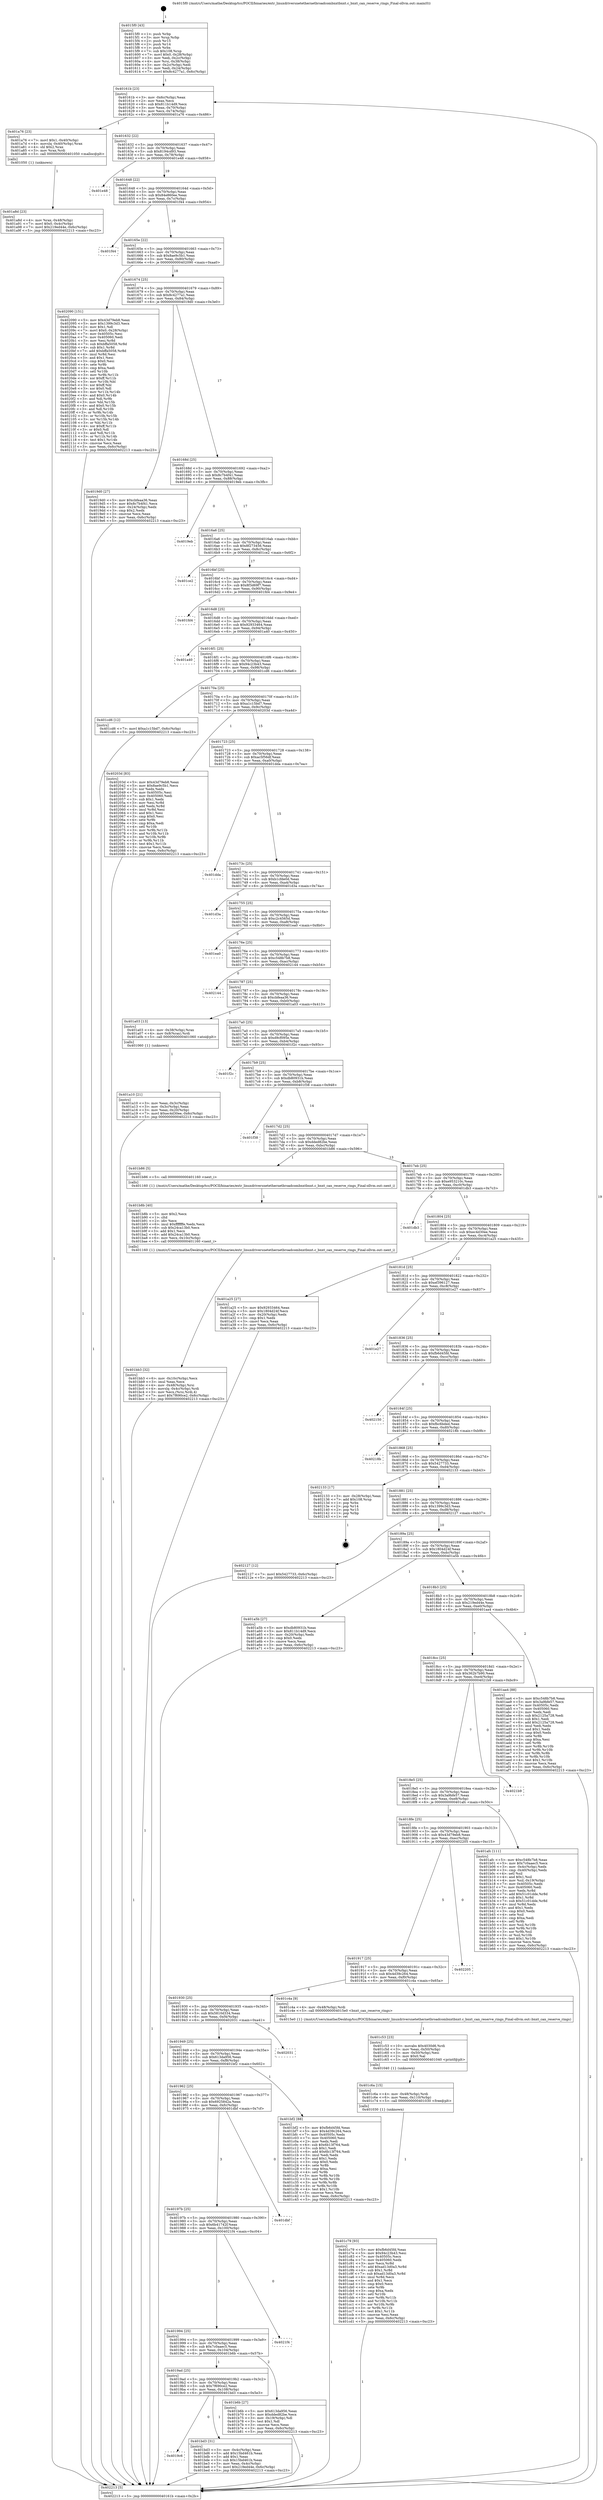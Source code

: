 digraph "0x4015f0" {
  label = "0x4015f0 (/mnt/c/Users/mathe/Desktop/tcc/POCII/binaries/extr_linuxdriversnetethernetbroadcombnxtbnxt.c_bnxt_can_reserve_rings_Final-ollvm.out::main(0))"
  labelloc = "t"
  node[shape=record]

  Entry [label="",width=0.3,height=0.3,shape=circle,fillcolor=black,style=filled]
  "0x40161b" [label="{
     0x40161b [23]\l
     | [instrs]\l
     &nbsp;&nbsp;0x40161b \<+3\>: mov -0x6c(%rbp),%eax\l
     &nbsp;&nbsp;0x40161e \<+2\>: mov %eax,%ecx\l
     &nbsp;&nbsp;0x401620 \<+6\>: sub $0x811b14d9,%ecx\l
     &nbsp;&nbsp;0x401626 \<+3\>: mov %eax,-0x70(%rbp)\l
     &nbsp;&nbsp;0x401629 \<+3\>: mov %ecx,-0x74(%rbp)\l
     &nbsp;&nbsp;0x40162c \<+6\>: je 0000000000401a76 \<main+0x486\>\l
  }"]
  "0x401a76" [label="{
     0x401a76 [23]\l
     | [instrs]\l
     &nbsp;&nbsp;0x401a76 \<+7\>: movl $0x1,-0x40(%rbp)\l
     &nbsp;&nbsp;0x401a7d \<+4\>: movslq -0x40(%rbp),%rax\l
     &nbsp;&nbsp;0x401a81 \<+4\>: shl $0x2,%rax\l
     &nbsp;&nbsp;0x401a85 \<+3\>: mov %rax,%rdi\l
     &nbsp;&nbsp;0x401a88 \<+5\>: call 0000000000401050 \<malloc@plt\>\l
     | [calls]\l
     &nbsp;&nbsp;0x401050 \{1\} (unknown)\l
  }"]
  "0x401632" [label="{
     0x401632 [22]\l
     | [instrs]\l
     &nbsp;&nbsp;0x401632 \<+5\>: jmp 0000000000401637 \<main+0x47\>\l
     &nbsp;&nbsp;0x401637 \<+3\>: mov -0x70(%rbp),%eax\l
     &nbsp;&nbsp;0x40163a \<+5\>: sub $0x8194cd93,%eax\l
     &nbsp;&nbsp;0x40163f \<+3\>: mov %eax,-0x78(%rbp)\l
     &nbsp;&nbsp;0x401642 \<+6\>: je 0000000000401e48 \<main+0x858\>\l
  }"]
  Exit [label="",width=0.3,height=0.3,shape=circle,fillcolor=black,style=filled,peripheries=2]
  "0x401e48" [label="{
     0x401e48\l
  }", style=dashed]
  "0x401648" [label="{
     0x401648 [22]\l
     | [instrs]\l
     &nbsp;&nbsp;0x401648 \<+5\>: jmp 000000000040164d \<main+0x5d\>\l
     &nbsp;&nbsp;0x40164d \<+3\>: mov -0x70(%rbp),%eax\l
     &nbsp;&nbsp;0x401650 \<+5\>: sub $0x84e860ee,%eax\l
     &nbsp;&nbsp;0x401655 \<+3\>: mov %eax,-0x7c(%rbp)\l
     &nbsp;&nbsp;0x401658 \<+6\>: je 0000000000401f44 \<main+0x954\>\l
  }"]
  "0x401c79" [label="{
     0x401c79 [93]\l
     | [instrs]\l
     &nbsp;&nbsp;0x401c79 \<+5\>: mov $0xfb6d45fd,%eax\l
     &nbsp;&nbsp;0x401c7e \<+5\>: mov $0x94c23b43,%esi\l
     &nbsp;&nbsp;0x401c83 \<+7\>: mov 0x40505c,%ecx\l
     &nbsp;&nbsp;0x401c8a \<+7\>: mov 0x405060,%edx\l
     &nbsp;&nbsp;0x401c91 \<+3\>: mov %ecx,%r8d\l
     &nbsp;&nbsp;0x401c94 \<+7\>: add $0xad13d0a3,%r8d\l
     &nbsp;&nbsp;0x401c9b \<+4\>: sub $0x1,%r8d\l
     &nbsp;&nbsp;0x401c9f \<+7\>: sub $0xad13d0a3,%r8d\l
     &nbsp;&nbsp;0x401ca6 \<+4\>: imul %r8d,%ecx\l
     &nbsp;&nbsp;0x401caa \<+3\>: and $0x1,%ecx\l
     &nbsp;&nbsp;0x401cad \<+3\>: cmp $0x0,%ecx\l
     &nbsp;&nbsp;0x401cb0 \<+4\>: sete %r9b\l
     &nbsp;&nbsp;0x401cb4 \<+3\>: cmp $0xa,%edx\l
     &nbsp;&nbsp;0x401cb7 \<+4\>: setl %r10b\l
     &nbsp;&nbsp;0x401cbb \<+3\>: mov %r9b,%r11b\l
     &nbsp;&nbsp;0x401cbe \<+3\>: and %r10b,%r11b\l
     &nbsp;&nbsp;0x401cc1 \<+3\>: xor %r10b,%r9b\l
     &nbsp;&nbsp;0x401cc4 \<+3\>: or %r9b,%r11b\l
     &nbsp;&nbsp;0x401cc7 \<+4\>: test $0x1,%r11b\l
     &nbsp;&nbsp;0x401ccb \<+3\>: cmovne %esi,%eax\l
     &nbsp;&nbsp;0x401cce \<+3\>: mov %eax,-0x6c(%rbp)\l
     &nbsp;&nbsp;0x401cd1 \<+5\>: jmp 0000000000402213 \<main+0xc23\>\l
  }"]
  "0x401f44" [label="{
     0x401f44\l
  }", style=dashed]
  "0x40165e" [label="{
     0x40165e [22]\l
     | [instrs]\l
     &nbsp;&nbsp;0x40165e \<+5\>: jmp 0000000000401663 \<main+0x73\>\l
     &nbsp;&nbsp;0x401663 \<+3\>: mov -0x70(%rbp),%eax\l
     &nbsp;&nbsp;0x401666 \<+5\>: sub $0x8ae9c5b1,%eax\l
     &nbsp;&nbsp;0x40166b \<+3\>: mov %eax,-0x80(%rbp)\l
     &nbsp;&nbsp;0x40166e \<+6\>: je 0000000000402090 \<main+0xaa0\>\l
  }"]
  "0x401c6a" [label="{
     0x401c6a [15]\l
     | [instrs]\l
     &nbsp;&nbsp;0x401c6a \<+4\>: mov -0x48(%rbp),%rdi\l
     &nbsp;&nbsp;0x401c6e \<+6\>: mov %eax,-0x110(%rbp)\l
     &nbsp;&nbsp;0x401c74 \<+5\>: call 0000000000401030 \<free@plt\>\l
     | [calls]\l
     &nbsp;&nbsp;0x401030 \{1\} (unknown)\l
  }"]
  "0x402090" [label="{
     0x402090 [151]\l
     | [instrs]\l
     &nbsp;&nbsp;0x402090 \<+5\>: mov $0x43d79eb8,%eax\l
     &nbsp;&nbsp;0x402095 \<+5\>: mov $0x1399c3d3,%ecx\l
     &nbsp;&nbsp;0x40209a \<+2\>: mov $0x1,%dl\l
     &nbsp;&nbsp;0x40209c \<+7\>: movl $0x0,-0x28(%rbp)\l
     &nbsp;&nbsp;0x4020a3 \<+7\>: mov 0x40505c,%esi\l
     &nbsp;&nbsp;0x4020aa \<+7\>: mov 0x405060,%edi\l
     &nbsp;&nbsp;0x4020b1 \<+3\>: mov %esi,%r8d\l
     &nbsp;&nbsp;0x4020b4 \<+7\>: sub $0xbffa5058,%r8d\l
     &nbsp;&nbsp;0x4020bb \<+4\>: sub $0x1,%r8d\l
     &nbsp;&nbsp;0x4020bf \<+7\>: add $0xbffa5058,%r8d\l
     &nbsp;&nbsp;0x4020c6 \<+4\>: imul %r8d,%esi\l
     &nbsp;&nbsp;0x4020ca \<+3\>: and $0x1,%esi\l
     &nbsp;&nbsp;0x4020cd \<+3\>: cmp $0x0,%esi\l
     &nbsp;&nbsp;0x4020d0 \<+4\>: sete %r9b\l
     &nbsp;&nbsp;0x4020d4 \<+3\>: cmp $0xa,%edi\l
     &nbsp;&nbsp;0x4020d7 \<+4\>: setl %r10b\l
     &nbsp;&nbsp;0x4020db \<+3\>: mov %r9b,%r11b\l
     &nbsp;&nbsp;0x4020de \<+4\>: xor $0xff,%r11b\l
     &nbsp;&nbsp;0x4020e2 \<+3\>: mov %r10b,%bl\l
     &nbsp;&nbsp;0x4020e5 \<+3\>: xor $0xff,%bl\l
     &nbsp;&nbsp;0x4020e8 \<+3\>: xor $0x0,%dl\l
     &nbsp;&nbsp;0x4020eb \<+3\>: mov %r11b,%r14b\l
     &nbsp;&nbsp;0x4020ee \<+4\>: and $0x0,%r14b\l
     &nbsp;&nbsp;0x4020f2 \<+3\>: and %dl,%r9b\l
     &nbsp;&nbsp;0x4020f5 \<+3\>: mov %bl,%r15b\l
     &nbsp;&nbsp;0x4020f8 \<+4\>: and $0x0,%r15b\l
     &nbsp;&nbsp;0x4020fc \<+3\>: and %dl,%r10b\l
     &nbsp;&nbsp;0x4020ff \<+3\>: or %r9b,%r14b\l
     &nbsp;&nbsp;0x402102 \<+3\>: or %r10b,%r15b\l
     &nbsp;&nbsp;0x402105 \<+3\>: xor %r15b,%r14b\l
     &nbsp;&nbsp;0x402108 \<+3\>: or %bl,%r11b\l
     &nbsp;&nbsp;0x40210b \<+4\>: xor $0xff,%r11b\l
     &nbsp;&nbsp;0x40210f \<+3\>: or $0x0,%dl\l
     &nbsp;&nbsp;0x402112 \<+3\>: and %dl,%r11b\l
     &nbsp;&nbsp;0x402115 \<+3\>: or %r11b,%r14b\l
     &nbsp;&nbsp;0x402118 \<+4\>: test $0x1,%r14b\l
     &nbsp;&nbsp;0x40211c \<+3\>: cmovne %ecx,%eax\l
     &nbsp;&nbsp;0x40211f \<+3\>: mov %eax,-0x6c(%rbp)\l
     &nbsp;&nbsp;0x402122 \<+5\>: jmp 0000000000402213 \<main+0xc23\>\l
  }"]
  "0x401674" [label="{
     0x401674 [25]\l
     | [instrs]\l
     &nbsp;&nbsp;0x401674 \<+5\>: jmp 0000000000401679 \<main+0x89\>\l
     &nbsp;&nbsp;0x401679 \<+3\>: mov -0x70(%rbp),%eax\l
     &nbsp;&nbsp;0x40167c \<+5\>: sub $0x8c4277a1,%eax\l
     &nbsp;&nbsp;0x401681 \<+6\>: mov %eax,-0x84(%rbp)\l
     &nbsp;&nbsp;0x401687 \<+6\>: je 00000000004019d0 \<main+0x3e0\>\l
  }"]
  "0x401c53" [label="{
     0x401c53 [23]\l
     | [instrs]\l
     &nbsp;&nbsp;0x401c53 \<+10\>: movabs $0x4030d6,%rdi\l
     &nbsp;&nbsp;0x401c5d \<+3\>: mov %eax,-0x50(%rbp)\l
     &nbsp;&nbsp;0x401c60 \<+3\>: mov -0x50(%rbp),%esi\l
     &nbsp;&nbsp;0x401c63 \<+2\>: mov $0x0,%al\l
     &nbsp;&nbsp;0x401c65 \<+5\>: call 0000000000401040 \<printf@plt\>\l
     | [calls]\l
     &nbsp;&nbsp;0x401040 \{1\} (unknown)\l
  }"]
  "0x4019d0" [label="{
     0x4019d0 [27]\l
     | [instrs]\l
     &nbsp;&nbsp;0x4019d0 \<+5\>: mov $0xcbfeaa36,%eax\l
     &nbsp;&nbsp;0x4019d5 \<+5\>: mov $0x8c7b4f41,%ecx\l
     &nbsp;&nbsp;0x4019da \<+3\>: mov -0x24(%rbp),%edx\l
     &nbsp;&nbsp;0x4019dd \<+3\>: cmp $0x2,%edx\l
     &nbsp;&nbsp;0x4019e0 \<+3\>: cmovne %ecx,%eax\l
     &nbsp;&nbsp;0x4019e3 \<+3\>: mov %eax,-0x6c(%rbp)\l
     &nbsp;&nbsp;0x4019e6 \<+5\>: jmp 0000000000402213 \<main+0xc23\>\l
  }"]
  "0x40168d" [label="{
     0x40168d [25]\l
     | [instrs]\l
     &nbsp;&nbsp;0x40168d \<+5\>: jmp 0000000000401692 \<main+0xa2\>\l
     &nbsp;&nbsp;0x401692 \<+3\>: mov -0x70(%rbp),%eax\l
     &nbsp;&nbsp;0x401695 \<+5\>: sub $0x8c7b4f41,%eax\l
     &nbsp;&nbsp;0x40169a \<+6\>: mov %eax,-0x88(%rbp)\l
     &nbsp;&nbsp;0x4016a0 \<+6\>: je 00000000004019eb \<main+0x3fb\>\l
  }"]
  "0x402213" [label="{
     0x402213 [5]\l
     | [instrs]\l
     &nbsp;&nbsp;0x402213 \<+5\>: jmp 000000000040161b \<main+0x2b\>\l
  }"]
  "0x4015f0" [label="{
     0x4015f0 [43]\l
     | [instrs]\l
     &nbsp;&nbsp;0x4015f0 \<+1\>: push %rbp\l
     &nbsp;&nbsp;0x4015f1 \<+3\>: mov %rsp,%rbp\l
     &nbsp;&nbsp;0x4015f4 \<+2\>: push %r15\l
     &nbsp;&nbsp;0x4015f6 \<+2\>: push %r14\l
     &nbsp;&nbsp;0x4015f8 \<+1\>: push %rbx\l
     &nbsp;&nbsp;0x4015f9 \<+7\>: sub $0x108,%rsp\l
     &nbsp;&nbsp;0x401600 \<+7\>: movl $0x0,-0x28(%rbp)\l
     &nbsp;&nbsp;0x401607 \<+3\>: mov %edi,-0x2c(%rbp)\l
     &nbsp;&nbsp;0x40160a \<+4\>: mov %rsi,-0x38(%rbp)\l
     &nbsp;&nbsp;0x40160e \<+3\>: mov -0x2c(%rbp),%edi\l
     &nbsp;&nbsp;0x401611 \<+3\>: mov %edi,-0x24(%rbp)\l
     &nbsp;&nbsp;0x401614 \<+7\>: movl $0x8c4277a1,-0x6c(%rbp)\l
  }"]
  "0x4019c6" [label="{
     0x4019c6\l
  }", style=dashed]
  "0x4019eb" [label="{
     0x4019eb\l
  }", style=dashed]
  "0x4016a6" [label="{
     0x4016a6 [25]\l
     | [instrs]\l
     &nbsp;&nbsp;0x4016a6 \<+5\>: jmp 00000000004016ab \<main+0xbb\>\l
     &nbsp;&nbsp;0x4016ab \<+3\>: mov -0x70(%rbp),%eax\l
     &nbsp;&nbsp;0x4016ae \<+5\>: sub $0x8f273456,%eax\l
     &nbsp;&nbsp;0x4016b3 \<+6\>: mov %eax,-0x8c(%rbp)\l
     &nbsp;&nbsp;0x4016b9 \<+6\>: je 0000000000401ce2 \<main+0x6f2\>\l
  }"]
  "0x401bd3" [label="{
     0x401bd3 [31]\l
     | [instrs]\l
     &nbsp;&nbsp;0x401bd3 \<+3\>: mov -0x4c(%rbp),%eax\l
     &nbsp;&nbsp;0x401bd6 \<+5\>: add $0x15bd461b,%eax\l
     &nbsp;&nbsp;0x401bdb \<+3\>: add $0x1,%eax\l
     &nbsp;&nbsp;0x401bde \<+5\>: sub $0x15bd461b,%eax\l
     &nbsp;&nbsp;0x401be3 \<+3\>: mov %eax,-0x4c(%rbp)\l
     &nbsp;&nbsp;0x401be6 \<+7\>: movl $0x219ed44e,-0x6c(%rbp)\l
     &nbsp;&nbsp;0x401bed \<+5\>: jmp 0000000000402213 \<main+0xc23\>\l
  }"]
  "0x401ce2" [label="{
     0x401ce2\l
  }", style=dashed]
  "0x4016bf" [label="{
     0x4016bf [25]\l
     | [instrs]\l
     &nbsp;&nbsp;0x4016bf \<+5\>: jmp 00000000004016c4 \<main+0xd4\>\l
     &nbsp;&nbsp;0x4016c4 \<+3\>: mov -0x70(%rbp),%eax\l
     &nbsp;&nbsp;0x4016c7 \<+5\>: sub $0x8f3d69f7,%eax\l
     &nbsp;&nbsp;0x4016cc \<+6\>: mov %eax,-0x90(%rbp)\l
     &nbsp;&nbsp;0x4016d2 \<+6\>: je 0000000000401fd4 \<main+0x9e4\>\l
  }"]
  "0x401bb3" [label="{
     0x401bb3 [32]\l
     | [instrs]\l
     &nbsp;&nbsp;0x401bb3 \<+6\>: mov -0x10c(%rbp),%ecx\l
     &nbsp;&nbsp;0x401bb9 \<+3\>: imul %eax,%ecx\l
     &nbsp;&nbsp;0x401bbc \<+4\>: mov -0x48(%rbp),%rsi\l
     &nbsp;&nbsp;0x401bc0 \<+4\>: movslq -0x4c(%rbp),%rdi\l
     &nbsp;&nbsp;0x401bc4 \<+3\>: mov %ecx,(%rsi,%rdi,4)\l
     &nbsp;&nbsp;0x401bc7 \<+7\>: movl $0x7f690ce2,-0x6c(%rbp)\l
     &nbsp;&nbsp;0x401bce \<+5\>: jmp 0000000000402213 \<main+0xc23\>\l
  }"]
  "0x401fd4" [label="{
     0x401fd4\l
  }", style=dashed]
  "0x4016d8" [label="{
     0x4016d8 [25]\l
     | [instrs]\l
     &nbsp;&nbsp;0x4016d8 \<+5\>: jmp 00000000004016dd \<main+0xed\>\l
     &nbsp;&nbsp;0x4016dd \<+3\>: mov -0x70(%rbp),%eax\l
     &nbsp;&nbsp;0x4016e0 \<+5\>: sub $0x92933464,%eax\l
     &nbsp;&nbsp;0x4016e5 \<+6\>: mov %eax,-0x94(%rbp)\l
     &nbsp;&nbsp;0x4016eb \<+6\>: je 0000000000401a40 \<main+0x450\>\l
  }"]
  "0x401b8b" [label="{
     0x401b8b [40]\l
     | [instrs]\l
     &nbsp;&nbsp;0x401b8b \<+5\>: mov $0x2,%ecx\l
     &nbsp;&nbsp;0x401b90 \<+1\>: cltd\l
     &nbsp;&nbsp;0x401b91 \<+2\>: idiv %ecx\l
     &nbsp;&nbsp;0x401b93 \<+6\>: imul $0xfffffffe,%edx,%ecx\l
     &nbsp;&nbsp;0x401b99 \<+6\>: sub $0x24ca13b0,%ecx\l
     &nbsp;&nbsp;0x401b9f \<+3\>: add $0x1,%ecx\l
     &nbsp;&nbsp;0x401ba2 \<+6\>: add $0x24ca13b0,%ecx\l
     &nbsp;&nbsp;0x401ba8 \<+6\>: mov %ecx,-0x10c(%rbp)\l
     &nbsp;&nbsp;0x401bae \<+5\>: call 0000000000401160 \<next_i\>\l
     | [calls]\l
     &nbsp;&nbsp;0x401160 \{1\} (/mnt/c/Users/mathe/Desktop/tcc/POCII/binaries/extr_linuxdriversnetethernetbroadcombnxtbnxt.c_bnxt_can_reserve_rings_Final-ollvm.out::next_i)\l
  }"]
  "0x401a40" [label="{
     0x401a40\l
  }", style=dashed]
  "0x4016f1" [label="{
     0x4016f1 [25]\l
     | [instrs]\l
     &nbsp;&nbsp;0x4016f1 \<+5\>: jmp 00000000004016f6 \<main+0x106\>\l
     &nbsp;&nbsp;0x4016f6 \<+3\>: mov -0x70(%rbp),%eax\l
     &nbsp;&nbsp;0x4016f9 \<+5\>: sub $0x94c23b43,%eax\l
     &nbsp;&nbsp;0x4016fe \<+6\>: mov %eax,-0x98(%rbp)\l
     &nbsp;&nbsp;0x401704 \<+6\>: je 0000000000401cd6 \<main+0x6e6\>\l
  }"]
  "0x4019ad" [label="{
     0x4019ad [25]\l
     | [instrs]\l
     &nbsp;&nbsp;0x4019ad \<+5\>: jmp 00000000004019b2 \<main+0x3c2\>\l
     &nbsp;&nbsp;0x4019b2 \<+3\>: mov -0x70(%rbp),%eax\l
     &nbsp;&nbsp;0x4019b5 \<+5\>: sub $0x7f690ce2,%eax\l
     &nbsp;&nbsp;0x4019ba \<+6\>: mov %eax,-0x108(%rbp)\l
     &nbsp;&nbsp;0x4019c0 \<+6\>: je 0000000000401bd3 \<main+0x5e3\>\l
  }"]
  "0x401cd6" [label="{
     0x401cd6 [12]\l
     | [instrs]\l
     &nbsp;&nbsp;0x401cd6 \<+7\>: movl $0xa1c15bd7,-0x6c(%rbp)\l
     &nbsp;&nbsp;0x401cdd \<+5\>: jmp 0000000000402213 \<main+0xc23\>\l
  }"]
  "0x40170a" [label="{
     0x40170a [25]\l
     | [instrs]\l
     &nbsp;&nbsp;0x40170a \<+5\>: jmp 000000000040170f \<main+0x11f\>\l
     &nbsp;&nbsp;0x40170f \<+3\>: mov -0x70(%rbp),%eax\l
     &nbsp;&nbsp;0x401712 \<+5\>: sub $0xa1c15bd7,%eax\l
     &nbsp;&nbsp;0x401717 \<+6\>: mov %eax,-0x9c(%rbp)\l
     &nbsp;&nbsp;0x40171d \<+6\>: je 000000000040203d \<main+0xa4d\>\l
  }"]
  "0x401b6b" [label="{
     0x401b6b [27]\l
     | [instrs]\l
     &nbsp;&nbsp;0x401b6b \<+5\>: mov $0x613da956,%eax\l
     &nbsp;&nbsp;0x401b70 \<+5\>: mov $0xdded82be,%ecx\l
     &nbsp;&nbsp;0x401b75 \<+3\>: mov -0x19(%rbp),%dl\l
     &nbsp;&nbsp;0x401b78 \<+3\>: test $0x1,%dl\l
     &nbsp;&nbsp;0x401b7b \<+3\>: cmovne %ecx,%eax\l
     &nbsp;&nbsp;0x401b7e \<+3\>: mov %eax,-0x6c(%rbp)\l
     &nbsp;&nbsp;0x401b81 \<+5\>: jmp 0000000000402213 \<main+0xc23\>\l
  }"]
  "0x40203d" [label="{
     0x40203d [83]\l
     | [instrs]\l
     &nbsp;&nbsp;0x40203d \<+5\>: mov $0x43d79eb8,%eax\l
     &nbsp;&nbsp;0x402042 \<+5\>: mov $0x8ae9c5b1,%ecx\l
     &nbsp;&nbsp;0x402047 \<+2\>: xor %edx,%edx\l
     &nbsp;&nbsp;0x402049 \<+7\>: mov 0x40505c,%esi\l
     &nbsp;&nbsp;0x402050 \<+7\>: mov 0x405060,%edi\l
     &nbsp;&nbsp;0x402057 \<+3\>: sub $0x1,%edx\l
     &nbsp;&nbsp;0x40205a \<+3\>: mov %esi,%r8d\l
     &nbsp;&nbsp;0x40205d \<+3\>: add %edx,%r8d\l
     &nbsp;&nbsp;0x402060 \<+4\>: imul %r8d,%esi\l
     &nbsp;&nbsp;0x402064 \<+3\>: and $0x1,%esi\l
     &nbsp;&nbsp;0x402067 \<+3\>: cmp $0x0,%esi\l
     &nbsp;&nbsp;0x40206a \<+4\>: sete %r9b\l
     &nbsp;&nbsp;0x40206e \<+3\>: cmp $0xa,%edi\l
     &nbsp;&nbsp;0x402071 \<+4\>: setl %r10b\l
     &nbsp;&nbsp;0x402075 \<+3\>: mov %r9b,%r11b\l
     &nbsp;&nbsp;0x402078 \<+3\>: and %r10b,%r11b\l
     &nbsp;&nbsp;0x40207b \<+3\>: xor %r10b,%r9b\l
     &nbsp;&nbsp;0x40207e \<+3\>: or %r9b,%r11b\l
     &nbsp;&nbsp;0x402081 \<+4\>: test $0x1,%r11b\l
     &nbsp;&nbsp;0x402085 \<+3\>: cmovne %ecx,%eax\l
     &nbsp;&nbsp;0x402088 \<+3\>: mov %eax,-0x6c(%rbp)\l
     &nbsp;&nbsp;0x40208b \<+5\>: jmp 0000000000402213 \<main+0xc23\>\l
  }"]
  "0x401723" [label="{
     0x401723 [25]\l
     | [instrs]\l
     &nbsp;&nbsp;0x401723 \<+5\>: jmp 0000000000401728 \<main+0x138\>\l
     &nbsp;&nbsp;0x401728 \<+3\>: mov -0x70(%rbp),%eax\l
     &nbsp;&nbsp;0x40172b \<+5\>: sub $0xac5f56df,%eax\l
     &nbsp;&nbsp;0x401730 \<+6\>: mov %eax,-0xa0(%rbp)\l
     &nbsp;&nbsp;0x401736 \<+6\>: je 0000000000401dda \<main+0x7ea\>\l
  }"]
  "0x401994" [label="{
     0x401994 [25]\l
     | [instrs]\l
     &nbsp;&nbsp;0x401994 \<+5\>: jmp 0000000000401999 \<main+0x3a9\>\l
     &nbsp;&nbsp;0x401999 \<+3\>: mov -0x70(%rbp),%eax\l
     &nbsp;&nbsp;0x40199c \<+5\>: sub $0x7c0aaec5,%eax\l
     &nbsp;&nbsp;0x4019a1 \<+6\>: mov %eax,-0x104(%rbp)\l
     &nbsp;&nbsp;0x4019a7 \<+6\>: je 0000000000401b6b \<main+0x57b\>\l
  }"]
  "0x401dda" [label="{
     0x401dda\l
  }", style=dashed]
  "0x40173c" [label="{
     0x40173c [25]\l
     | [instrs]\l
     &nbsp;&nbsp;0x40173c \<+5\>: jmp 0000000000401741 \<main+0x151\>\l
     &nbsp;&nbsp;0x401741 \<+3\>: mov -0x70(%rbp),%eax\l
     &nbsp;&nbsp;0x401744 \<+5\>: sub $0xb1cfde0d,%eax\l
     &nbsp;&nbsp;0x401749 \<+6\>: mov %eax,-0xa4(%rbp)\l
     &nbsp;&nbsp;0x40174f \<+6\>: je 0000000000401d3a \<main+0x74a\>\l
  }"]
  "0x4021f4" [label="{
     0x4021f4\l
  }", style=dashed]
  "0x401d3a" [label="{
     0x401d3a\l
  }", style=dashed]
  "0x401755" [label="{
     0x401755 [25]\l
     | [instrs]\l
     &nbsp;&nbsp;0x401755 \<+5\>: jmp 000000000040175a \<main+0x16a\>\l
     &nbsp;&nbsp;0x40175a \<+3\>: mov -0x70(%rbp),%eax\l
     &nbsp;&nbsp;0x40175d \<+5\>: sub $0xc2c4565d,%eax\l
     &nbsp;&nbsp;0x401762 \<+6\>: mov %eax,-0xa8(%rbp)\l
     &nbsp;&nbsp;0x401768 \<+6\>: je 0000000000401ea0 \<main+0x8b0\>\l
  }"]
  "0x40197b" [label="{
     0x40197b [25]\l
     | [instrs]\l
     &nbsp;&nbsp;0x40197b \<+5\>: jmp 0000000000401980 \<main+0x390\>\l
     &nbsp;&nbsp;0x401980 \<+3\>: mov -0x70(%rbp),%eax\l
     &nbsp;&nbsp;0x401983 \<+5\>: sub $0x6b41742f,%eax\l
     &nbsp;&nbsp;0x401988 \<+6\>: mov %eax,-0x100(%rbp)\l
     &nbsp;&nbsp;0x40198e \<+6\>: je 00000000004021f4 \<main+0xc04\>\l
  }"]
  "0x401ea0" [label="{
     0x401ea0\l
  }", style=dashed]
  "0x40176e" [label="{
     0x40176e [25]\l
     | [instrs]\l
     &nbsp;&nbsp;0x40176e \<+5\>: jmp 0000000000401773 \<main+0x183\>\l
     &nbsp;&nbsp;0x401773 \<+3\>: mov -0x70(%rbp),%eax\l
     &nbsp;&nbsp;0x401776 \<+5\>: sub $0xc548b7b8,%eax\l
     &nbsp;&nbsp;0x40177b \<+6\>: mov %eax,-0xac(%rbp)\l
     &nbsp;&nbsp;0x401781 \<+6\>: je 0000000000402144 \<main+0xb54\>\l
  }"]
  "0x401dbf" [label="{
     0x401dbf\l
  }", style=dashed]
  "0x402144" [label="{
     0x402144\l
  }", style=dashed]
  "0x401787" [label="{
     0x401787 [25]\l
     | [instrs]\l
     &nbsp;&nbsp;0x401787 \<+5\>: jmp 000000000040178c \<main+0x19c\>\l
     &nbsp;&nbsp;0x40178c \<+3\>: mov -0x70(%rbp),%eax\l
     &nbsp;&nbsp;0x40178f \<+5\>: sub $0xcbfeaa36,%eax\l
     &nbsp;&nbsp;0x401794 \<+6\>: mov %eax,-0xb0(%rbp)\l
     &nbsp;&nbsp;0x40179a \<+6\>: je 0000000000401a03 \<main+0x413\>\l
  }"]
  "0x401962" [label="{
     0x401962 [25]\l
     | [instrs]\l
     &nbsp;&nbsp;0x401962 \<+5\>: jmp 0000000000401967 \<main+0x377\>\l
     &nbsp;&nbsp;0x401967 \<+3\>: mov -0x70(%rbp),%eax\l
     &nbsp;&nbsp;0x40196a \<+5\>: sub $0x6925842a,%eax\l
     &nbsp;&nbsp;0x40196f \<+6\>: mov %eax,-0xfc(%rbp)\l
     &nbsp;&nbsp;0x401975 \<+6\>: je 0000000000401dbf \<main+0x7cf\>\l
  }"]
  "0x401a03" [label="{
     0x401a03 [13]\l
     | [instrs]\l
     &nbsp;&nbsp;0x401a03 \<+4\>: mov -0x38(%rbp),%rax\l
     &nbsp;&nbsp;0x401a07 \<+4\>: mov 0x8(%rax),%rdi\l
     &nbsp;&nbsp;0x401a0b \<+5\>: call 0000000000401060 \<atoi@plt\>\l
     | [calls]\l
     &nbsp;&nbsp;0x401060 \{1\} (unknown)\l
  }"]
  "0x4017a0" [label="{
     0x4017a0 [25]\l
     | [instrs]\l
     &nbsp;&nbsp;0x4017a0 \<+5\>: jmp 00000000004017a5 \<main+0x1b5\>\l
     &nbsp;&nbsp;0x4017a5 \<+3\>: mov -0x70(%rbp),%eax\l
     &nbsp;&nbsp;0x4017a8 \<+5\>: sub $0xd9cf095e,%eax\l
     &nbsp;&nbsp;0x4017ad \<+6\>: mov %eax,-0xb4(%rbp)\l
     &nbsp;&nbsp;0x4017b3 \<+6\>: je 0000000000401f2c \<main+0x93c\>\l
  }"]
  "0x401a10" [label="{
     0x401a10 [21]\l
     | [instrs]\l
     &nbsp;&nbsp;0x401a10 \<+3\>: mov %eax,-0x3c(%rbp)\l
     &nbsp;&nbsp;0x401a13 \<+3\>: mov -0x3c(%rbp),%eax\l
     &nbsp;&nbsp;0x401a16 \<+3\>: mov %eax,-0x20(%rbp)\l
     &nbsp;&nbsp;0x401a19 \<+7\>: movl $0xec4d30ee,-0x6c(%rbp)\l
     &nbsp;&nbsp;0x401a20 \<+5\>: jmp 0000000000402213 \<main+0xc23\>\l
  }"]
  "0x401bf2" [label="{
     0x401bf2 [88]\l
     | [instrs]\l
     &nbsp;&nbsp;0x401bf2 \<+5\>: mov $0xfb6d45fd,%eax\l
     &nbsp;&nbsp;0x401bf7 \<+5\>: mov $0x4d39c264,%ecx\l
     &nbsp;&nbsp;0x401bfc \<+7\>: mov 0x40505c,%edx\l
     &nbsp;&nbsp;0x401c03 \<+7\>: mov 0x405060,%esi\l
     &nbsp;&nbsp;0x401c0a \<+2\>: mov %edx,%edi\l
     &nbsp;&nbsp;0x401c0c \<+6\>: sub $0x6b13f764,%edi\l
     &nbsp;&nbsp;0x401c12 \<+3\>: sub $0x1,%edi\l
     &nbsp;&nbsp;0x401c15 \<+6\>: add $0x6b13f764,%edi\l
     &nbsp;&nbsp;0x401c1b \<+3\>: imul %edi,%edx\l
     &nbsp;&nbsp;0x401c1e \<+3\>: and $0x1,%edx\l
     &nbsp;&nbsp;0x401c21 \<+3\>: cmp $0x0,%edx\l
     &nbsp;&nbsp;0x401c24 \<+4\>: sete %r8b\l
     &nbsp;&nbsp;0x401c28 \<+3\>: cmp $0xa,%esi\l
     &nbsp;&nbsp;0x401c2b \<+4\>: setl %r9b\l
     &nbsp;&nbsp;0x401c2f \<+3\>: mov %r8b,%r10b\l
     &nbsp;&nbsp;0x401c32 \<+3\>: and %r9b,%r10b\l
     &nbsp;&nbsp;0x401c35 \<+3\>: xor %r9b,%r8b\l
     &nbsp;&nbsp;0x401c38 \<+3\>: or %r8b,%r10b\l
     &nbsp;&nbsp;0x401c3b \<+4\>: test $0x1,%r10b\l
     &nbsp;&nbsp;0x401c3f \<+3\>: cmovne %ecx,%eax\l
     &nbsp;&nbsp;0x401c42 \<+3\>: mov %eax,-0x6c(%rbp)\l
     &nbsp;&nbsp;0x401c45 \<+5\>: jmp 0000000000402213 \<main+0xc23\>\l
  }"]
  "0x401f2c" [label="{
     0x401f2c\l
  }", style=dashed]
  "0x4017b9" [label="{
     0x4017b9 [25]\l
     | [instrs]\l
     &nbsp;&nbsp;0x4017b9 \<+5\>: jmp 00000000004017be \<main+0x1ce\>\l
     &nbsp;&nbsp;0x4017be \<+3\>: mov -0x70(%rbp),%eax\l
     &nbsp;&nbsp;0x4017c1 \<+5\>: sub $0xdb80931b,%eax\l
     &nbsp;&nbsp;0x4017c6 \<+6\>: mov %eax,-0xb8(%rbp)\l
     &nbsp;&nbsp;0x4017cc \<+6\>: je 0000000000401f38 \<main+0x948\>\l
  }"]
  "0x401949" [label="{
     0x401949 [25]\l
     | [instrs]\l
     &nbsp;&nbsp;0x401949 \<+5\>: jmp 000000000040194e \<main+0x35e\>\l
     &nbsp;&nbsp;0x40194e \<+3\>: mov -0x70(%rbp),%eax\l
     &nbsp;&nbsp;0x401951 \<+5\>: sub $0x613da956,%eax\l
     &nbsp;&nbsp;0x401956 \<+6\>: mov %eax,-0xf8(%rbp)\l
     &nbsp;&nbsp;0x40195c \<+6\>: je 0000000000401bf2 \<main+0x602\>\l
  }"]
  "0x401f38" [label="{
     0x401f38\l
  }", style=dashed]
  "0x4017d2" [label="{
     0x4017d2 [25]\l
     | [instrs]\l
     &nbsp;&nbsp;0x4017d2 \<+5\>: jmp 00000000004017d7 \<main+0x1e7\>\l
     &nbsp;&nbsp;0x4017d7 \<+3\>: mov -0x70(%rbp),%eax\l
     &nbsp;&nbsp;0x4017da \<+5\>: sub $0xdded82be,%eax\l
     &nbsp;&nbsp;0x4017df \<+6\>: mov %eax,-0xbc(%rbp)\l
     &nbsp;&nbsp;0x4017e5 \<+6\>: je 0000000000401b86 \<main+0x596\>\l
  }"]
  "0x402031" [label="{
     0x402031\l
  }", style=dashed]
  "0x401b86" [label="{
     0x401b86 [5]\l
     | [instrs]\l
     &nbsp;&nbsp;0x401b86 \<+5\>: call 0000000000401160 \<next_i\>\l
     | [calls]\l
     &nbsp;&nbsp;0x401160 \{1\} (/mnt/c/Users/mathe/Desktop/tcc/POCII/binaries/extr_linuxdriversnetethernetbroadcombnxtbnxt.c_bnxt_can_reserve_rings_Final-ollvm.out::next_i)\l
  }"]
  "0x4017eb" [label="{
     0x4017eb [25]\l
     | [instrs]\l
     &nbsp;&nbsp;0x4017eb \<+5\>: jmp 00000000004017f0 \<main+0x200\>\l
     &nbsp;&nbsp;0x4017f0 \<+3\>: mov -0x70(%rbp),%eax\l
     &nbsp;&nbsp;0x4017f3 \<+5\>: sub $0xe953210c,%eax\l
     &nbsp;&nbsp;0x4017f8 \<+6\>: mov %eax,-0xc0(%rbp)\l
     &nbsp;&nbsp;0x4017fe \<+6\>: je 0000000000401db3 \<main+0x7c3\>\l
  }"]
  "0x401930" [label="{
     0x401930 [25]\l
     | [instrs]\l
     &nbsp;&nbsp;0x401930 \<+5\>: jmp 0000000000401935 \<main+0x345\>\l
     &nbsp;&nbsp;0x401935 \<+3\>: mov -0x70(%rbp),%eax\l
     &nbsp;&nbsp;0x401938 \<+5\>: sub $0x5810d334,%eax\l
     &nbsp;&nbsp;0x40193d \<+6\>: mov %eax,-0xf4(%rbp)\l
     &nbsp;&nbsp;0x401943 \<+6\>: je 0000000000402031 \<main+0xa41\>\l
  }"]
  "0x401db3" [label="{
     0x401db3\l
  }", style=dashed]
  "0x401804" [label="{
     0x401804 [25]\l
     | [instrs]\l
     &nbsp;&nbsp;0x401804 \<+5\>: jmp 0000000000401809 \<main+0x219\>\l
     &nbsp;&nbsp;0x401809 \<+3\>: mov -0x70(%rbp),%eax\l
     &nbsp;&nbsp;0x40180c \<+5\>: sub $0xec4d30ee,%eax\l
     &nbsp;&nbsp;0x401811 \<+6\>: mov %eax,-0xc4(%rbp)\l
     &nbsp;&nbsp;0x401817 \<+6\>: je 0000000000401a25 \<main+0x435\>\l
  }"]
  "0x401c4a" [label="{
     0x401c4a [9]\l
     | [instrs]\l
     &nbsp;&nbsp;0x401c4a \<+4\>: mov -0x48(%rbp),%rdi\l
     &nbsp;&nbsp;0x401c4e \<+5\>: call 00000000004015e0 \<bnxt_can_reserve_rings\>\l
     | [calls]\l
     &nbsp;&nbsp;0x4015e0 \{1\} (/mnt/c/Users/mathe/Desktop/tcc/POCII/binaries/extr_linuxdriversnetethernetbroadcombnxtbnxt.c_bnxt_can_reserve_rings_Final-ollvm.out::bnxt_can_reserve_rings)\l
  }"]
  "0x401a25" [label="{
     0x401a25 [27]\l
     | [instrs]\l
     &nbsp;&nbsp;0x401a25 \<+5\>: mov $0x92933464,%eax\l
     &nbsp;&nbsp;0x401a2a \<+5\>: mov $0x1804d24f,%ecx\l
     &nbsp;&nbsp;0x401a2f \<+3\>: mov -0x20(%rbp),%edx\l
     &nbsp;&nbsp;0x401a32 \<+3\>: cmp $0x1,%edx\l
     &nbsp;&nbsp;0x401a35 \<+3\>: cmovl %ecx,%eax\l
     &nbsp;&nbsp;0x401a38 \<+3\>: mov %eax,-0x6c(%rbp)\l
     &nbsp;&nbsp;0x401a3b \<+5\>: jmp 0000000000402213 \<main+0xc23\>\l
  }"]
  "0x40181d" [label="{
     0x40181d [25]\l
     | [instrs]\l
     &nbsp;&nbsp;0x40181d \<+5\>: jmp 0000000000401822 \<main+0x232\>\l
     &nbsp;&nbsp;0x401822 \<+3\>: mov -0x70(%rbp),%eax\l
     &nbsp;&nbsp;0x401825 \<+5\>: sub $0xef396127,%eax\l
     &nbsp;&nbsp;0x40182a \<+6\>: mov %eax,-0xc8(%rbp)\l
     &nbsp;&nbsp;0x401830 \<+6\>: je 0000000000401e27 \<main+0x837\>\l
  }"]
  "0x401917" [label="{
     0x401917 [25]\l
     | [instrs]\l
     &nbsp;&nbsp;0x401917 \<+5\>: jmp 000000000040191c \<main+0x32c\>\l
     &nbsp;&nbsp;0x40191c \<+3\>: mov -0x70(%rbp),%eax\l
     &nbsp;&nbsp;0x40191f \<+5\>: sub $0x4d39c264,%eax\l
     &nbsp;&nbsp;0x401924 \<+6\>: mov %eax,-0xf0(%rbp)\l
     &nbsp;&nbsp;0x40192a \<+6\>: je 0000000000401c4a \<main+0x65a\>\l
  }"]
  "0x401e27" [label="{
     0x401e27\l
  }", style=dashed]
  "0x401836" [label="{
     0x401836 [25]\l
     | [instrs]\l
     &nbsp;&nbsp;0x401836 \<+5\>: jmp 000000000040183b \<main+0x24b\>\l
     &nbsp;&nbsp;0x40183b \<+3\>: mov -0x70(%rbp),%eax\l
     &nbsp;&nbsp;0x40183e \<+5\>: sub $0xfb6d45fd,%eax\l
     &nbsp;&nbsp;0x401843 \<+6\>: mov %eax,-0xcc(%rbp)\l
     &nbsp;&nbsp;0x401849 \<+6\>: je 0000000000402150 \<main+0xb60\>\l
  }"]
  "0x402205" [label="{
     0x402205\l
  }", style=dashed]
  "0x402150" [label="{
     0x402150\l
  }", style=dashed]
  "0x40184f" [label="{
     0x40184f [25]\l
     | [instrs]\l
     &nbsp;&nbsp;0x40184f \<+5\>: jmp 0000000000401854 \<main+0x264\>\l
     &nbsp;&nbsp;0x401854 \<+3\>: mov -0x70(%rbp),%eax\l
     &nbsp;&nbsp;0x401857 \<+5\>: sub $0xfbc6bded,%eax\l
     &nbsp;&nbsp;0x40185c \<+6\>: mov %eax,-0xd0(%rbp)\l
     &nbsp;&nbsp;0x401862 \<+6\>: je 000000000040218b \<main+0xb9b\>\l
  }"]
  "0x4018fe" [label="{
     0x4018fe [25]\l
     | [instrs]\l
     &nbsp;&nbsp;0x4018fe \<+5\>: jmp 0000000000401903 \<main+0x313\>\l
     &nbsp;&nbsp;0x401903 \<+3\>: mov -0x70(%rbp),%eax\l
     &nbsp;&nbsp;0x401906 \<+5\>: sub $0x43d79eb8,%eax\l
     &nbsp;&nbsp;0x40190b \<+6\>: mov %eax,-0xec(%rbp)\l
     &nbsp;&nbsp;0x401911 \<+6\>: je 0000000000402205 \<main+0xc15\>\l
  }"]
  "0x40218b" [label="{
     0x40218b\l
  }", style=dashed]
  "0x401868" [label="{
     0x401868 [25]\l
     | [instrs]\l
     &nbsp;&nbsp;0x401868 \<+5\>: jmp 000000000040186d \<main+0x27d\>\l
     &nbsp;&nbsp;0x40186d \<+3\>: mov -0x70(%rbp),%eax\l
     &nbsp;&nbsp;0x401870 \<+5\>: sub $0x5427733,%eax\l
     &nbsp;&nbsp;0x401875 \<+6\>: mov %eax,-0xd4(%rbp)\l
     &nbsp;&nbsp;0x40187b \<+6\>: je 0000000000402133 \<main+0xb43\>\l
  }"]
  "0x401afc" [label="{
     0x401afc [111]\l
     | [instrs]\l
     &nbsp;&nbsp;0x401afc \<+5\>: mov $0xc548b7b8,%eax\l
     &nbsp;&nbsp;0x401b01 \<+5\>: mov $0x7c0aaec5,%ecx\l
     &nbsp;&nbsp;0x401b06 \<+3\>: mov -0x4c(%rbp),%edx\l
     &nbsp;&nbsp;0x401b09 \<+3\>: cmp -0x40(%rbp),%edx\l
     &nbsp;&nbsp;0x401b0c \<+4\>: setl %sil\l
     &nbsp;&nbsp;0x401b10 \<+4\>: and $0x1,%sil\l
     &nbsp;&nbsp;0x401b14 \<+4\>: mov %sil,-0x19(%rbp)\l
     &nbsp;&nbsp;0x401b18 \<+7\>: mov 0x40505c,%edx\l
     &nbsp;&nbsp;0x401b1f \<+7\>: mov 0x405060,%edi\l
     &nbsp;&nbsp;0x401b26 \<+3\>: mov %edx,%r8d\l
     &nbsp;&nbsp;0x401b29 \<+7\>: add $0x51c01dde,%r8d\l
     &nbsp;&nbsp;0x401b30 \<+4\>: sub $0x1,%r8d\l
     &nbsp;&nbsp;0x401b34 \<+7\>: sub $0x51c01dde,%r8d\l
     &nbsp;&nbsp;0x401b3b \<+4\>: imul %r8d,%edx\l
     &nbsp;&nbsp;0x401b3f \<+3\>: and $0x1,%edx\l
     &nbsp;&nbsp;0x401b42 \<+3\>: cmp $0x0,%edx\l
     &nbsp;&nbsp;0x401b45 \<+4\>: sete %sil\l
     &nbsp;&nbsp;0x401b49 \<+3\>: cmp $0xa,%edi\l
     &nbsp;&nbsp;0x401b4c \<+4\>: setl %r9b\l
     &nbsp;&nbsp;0x401b50 \<+3\>: mov %sil,%r10b\l
     &nbsp;&nbsp;0x401b53 \<+3\>: and %r9b,%r10b\l
     &nbsp;&nbsp;0x401b56 \<+3\>: xor %r9b,%sil\l
     &nbsp;&nbsp;0x401b59 \<+3\>: or %sil,%r10b\l
     &nbsp;&nbsp;0x401b5c \<+4\>: test $0x1,%r10b\l
     &nbsp;&nbsp;0x401b60 \<+3\>: cmovne %ecx,%eax\l
     &nbsp;&nbsp;0x401b63 \<+3\>: mov %eax,-0x6c(%rbp)\l
     &nbsp;&nbsp;0x401b66 \<+5\>: jmp 0000000000402213 \<main+0xc23\>\l
  }"]
  "0x402133" [label="{
     0x402133 [17]\l
     | [instrs]\l
     &nbsp;&nbsp;0x402133 \<+3\>: mov -0x28(%rbp),%eax\l
     &nbsp;&nbsp;0x402136 \<+7\>: add $0x108,%rsp\l
     &nbsp;&nbsp;0x40213d \<+1\>: pop %rbx\l
     &nbsp;&nbsp;0x40213e \<+2\>: pop %r14\l
     &nbsp;&nbsp;0x402140 \<+2\>: pop %r15\l
     &nbsp;&nbsp;0x402142 \<+1\>: pop %rbp\l
     &nbsp;&nbsp;0x402143 \<+1\>: ret\l
  }"]
  "0x401881" [label="{
     0x401881 [25]\l
     | [instrs]\l
     &nbsp;&nbsp;0x401881 \<+5\>: jmp 0000000000401886 \<main+0x296\>\l
     &nbsp;&nbsp;0x401886 \<+3\>: mov -0x70(%rbp),%eax\l
     &nbsp;&nbsp;0x401889 \<+5\>: sub $0x1399c3d3,%eax\l
     &nbsp;&nbsp;0x40188e \<+6\>: mov %eax,-0xd8(%rbp)\l
     &nbsp;&nbsp;0x401894 \<+6\>: je 0000000000402127 \<main+0xb37\>\l
  }"]
  "0x4018e5" [label="{
     0x4018e5 [25]\l
     | [instrs]\l
     &nbsp;&nbsp;0x4018e5 \<+5\>: jmp 00000000004018ea \<main+0x2fa\>\l
     &nbsp;&nbsp;0x4018ea \<+3\>: mov -0x70(%rbp),%eax\l
     &nbsp;&nbsp;0x4018ed \<+5\>: sub $0x3a9bfe57,%eax\l
     &nbsp;&nbsp;0x4018f2 \<+6\>: mov %eax,-0xe8(%rbp)\l
     &nbsp;&nbsp;0x4018f8 \<+6\>: je 0000000000401afc \<main+0x50c\>\l
  }"]
  "0x402127" [label="{
     0x402127 [12]\l
     | [instrs]\l
     &nbsp;&nbsp;0x402127 \<+7\>: movl $0x5427733,-0x6c(%rbp)\l
     &nbsp;&nbsp;0x40212e \<+5\>: jmp 0000000000402213 \<main+0xc23\>\l
  }"]
  "0x40189a" [label="{
     0x40189a [25]\l
     | [instrs]\l
     &nbsp;&nbsp;0x40189a \<+5\>: jmp 000000000040189f \<main+0x2af\>\l
     &nbsp;&nbsp;0x40189f \<+3\>: mov -0x70(%rbp),%eax\l
     &nbsp;&nbsp;0x4018a2 \<+5\>: sub $0x1804d24f,%eax\l
     &nbsp;&nbsp;0x4018a7 \<+6\>: mov %eax,-0xdc(%rbp)\l
     &nbsp;&nbsp;0x4018ad \<+6\>: je 0000000000401a5b \<main+0x46b\>\l
  }"]
  "0x4021b9" [label="{
     0x4021b9\l
  }", style=dashed]
  "0x401a5b" [label="{
     0x401a5b [27]\l
     | [instrs]\l
     &nbsp;&nbsp;0x401a5b \<+5\>: mov $0xdb80931b,%eax\l
     &nbsp;&nbsp;0x401a60 \<+5\>: mov $0x811b14d9,%ecx\l
     &nbsp;&nbsp;0x401a65 \<+3\>: mov -0x20(%rbp),%edx\l
     &nbsp;&nbsp;0x401a68 \<+3\>: cmp $0x0,%edx\l
     &nbsp;&nbsp;0x401a6b \<+3\>: cmove %ecx,%eax\l
     &nbsp;&nbsp;0x401a6e \<+3\>: mov %eax,-0x6c(%rbp)\l
     &nbsp;&nbsp;0x401a71 \<+5\>: jmp 0000000000402213 \<main+0xc23\>\l
  }"]
  "0x4018b3" [label="{
     0x4018b3 [25]\l
     | [instrs]\l
     &nbsp;&nbsp;0x4018b3 \<+5\>: jmp 00000000004018b8 \<main+0x2c8\>\l
     &nbsp;&nbsp;0x4018b8 \<+3\>: mov -0x70(%rbp),%eax\l
     &nbsp;&nbsp;0x4018bb \<+5\>: sub $0x219ed44e,%eax\l
     &nbsp;&nbsp;0x4018c0 \<+6\>: mov %eax,-0xe0(%rbp)\l
     &nbsp;&nbsp;0x4018c6 \<+6\>: je 0000000000401aa4 \<main+0x4b4\>\l
  }"]
  "0x401a8d" [label="{
     0x401a8d [23]\l
     | [instrs]\l
     &nbsp;&nbsp;0x401a8d \<+4\>: mov %rax,-0x48(%rbp)\l
     &nbsp;&nbsp;0x401a91 \<+7\>: movl $0x0,-0x4c(%rbp)\l
     &nbsp;&nbsp;0x401a98 \<+7\>: movl $0x219ed44e,-0x6c(%rbp)\l
     &nbsp;&nbsp;0x401a9f \<+5\>: jmp 0000000000402213 \<main+0xc23\>\l
  }"]
  "0x4018cc" [label="{
     0x4018cc [25]\l
     | [instrs]\l
     &nbsp;&nbsp;0x4018cc \<+5\>: jmp 00000000004018d1 \<main+0x2e1\>\l
     &nbsp;&nbsp;0x4018d1 \<+3\>: mov -0x70(%rbp),%eax\l
     &nbsp;&nbsp;0x4018d4 \<+5\>: sub $0x362b7b90,%eax\l
     &nbsp;&nbsp;0x4018d9 \<+6\>: mov %eax,-0xe4(%rbp)\l
     &nbsp;&nbsp;0x4018df \<+6\>: je 00000000004021b9 \<main+0xbc9\>\l
  }"]
  "0x401aa4" [label="{
     0x401aa4 [88]\l
     | [instrs]\l
     &nbsp;&nbsp;0x401aa4 \<+5\>: mov $0xc548b7b8,%eax\l
     &nbsp;&nbsp;0x401aa9 \<+5\>: mov $0x3a9bfe57,%ecx\l
     &nbsp;&nbsp;0x401aae \<+7\>: mov 0x40505c,%edx\l
     &nbsp;&nbsp;0x401ab5 \<+7\>: mov 0x405060,%esi\l
     &nbsp;&nbsp;0x401abc \<+2\>: mov %edx,%edi\l
     &nbsp;&nbsp;0x401abe \<+6\>: sub $0x2125a728,%edi\l
     &nbsp;&nbsp;0x401ac4 \<+3\>: sub $0x1,%edi\l
     &nbsp;&nbsp;0x401ac7 \<+6\>: add $0x2125a728,%edi\l
     &nbsp;&nbsp;0x401acd \<+3\>: imul %edi,%edx\l
     &nbsp;&nbsp;0x401ad0 \<+3\>: and $0x1,%edx\l
     &nbsp;&nbsp;0x401ad3 \<+3\>: cmp $0x0,%edx\l
     &nbsp;&nbsp;0x401ad6 \<+4\>: sete %r8b\l
     &nbsp;&nbsp;0x401ada \<+3\>: cmp $0xa,%esi\l
     &nbsp;&nbsp;0x401add \<+4\>: setl %r9b\l
     &nbsp;&nbsp;0x401ae1 \<+3\>: mov %r8b,%r10b\l
     &nbsp;&nbsp;0x401ae4 \<+3\>: and %r9b,%r10b\l
     &nbsp;&nbsp;0x401ae7 \<+3\>: xor %r9b,%r8b\l
     &nbsp;&nbsp;0x401aea \<+3\>: or %r8b,%r10b\l
     &nbsp;&nbsp;0x401aed \<+4\>: test $0x1,%r10b\l
     &nbsp;&nbsp;0x401af1 \<+3\>: cmovne %ecx,%eax\l
     &nbsp;&nbsp;0x401af4 \<+3\>: mov %eax,-0x6c(%rbp)\l
     &nbsp;&nbsp;0x401af7 \<+5\>: jmp 0000000000402213 \<main+0xc23\>\l
  }"]
  Entry -> "0x4015f0" [label=" 1"]
  "0x40161b" -> "0x401a76" [label=" 1"]
  "0x40161b" -> "0x401632" [label=" 19"]
  "0x402133" -> Exit [label=" 1"]
  "0x401632" -> "0x401e48" [label=" 0"]
  "0x401632" -> "0x401648" [label=" 19"]
  "0x402127" -> "0x402213" [label=" 1"]
  "0x401648" -> "0x401f44" [label=" 0"]
  "0x401648" -> "0x40165e" [label=" 19"]
  "0x402090" -> "0x402213" [label=" 1"]
  "0x40165e" -> "0x402090" [label=" 1"]
  "0x40165e" -> "0x401674" [label=" 18"]
  "0x40203d" -> "0x402213" [label=" 1"]
  "0x401674" -> "0x4019d0" [label=" 1"]
  "0x401674" -> "0x40168d" [label=" 17"]
  "0x4019d0" -> "0x402213" [label=" 1"]
  "0x4015f0" -> "0x40161b" [label=" 1"]
  "0x402213" -> "0x40161b" [label=" 19"]
  "0x401cd6" -> "0x402213" [label=" 1"]
  "0x40168d" -> "0x4019eb" [label=" 0"]
  "0x40168d" -> "0x4016a6" [label=" 17"]
  "0x401c79" -> "0x402213" [label=" 1"]
  "0x4016a6" -> "0x401ce2" [label=" 0"]
  "0x4016a6" -> "0x4016bf" [label=" 17"]
  "0x401c6a" -> "0x401c79" [label=" 1"]
  "0x4016bf" -> "0x401fd4" [label=" 0"]
  "0x4016bf" -> "0x4016d8" [label=" 17"]
  "0x401c4a" -> "0x401c53" [label=" 1"]
  "0x4016d8" -> "0x401a40" [label=" 0"]
  "0x4016d8" -> "0x4016f1" [label=" 17"]
  "0x401bf2" -> "0x402213" [label=" 1"]
  "0x4016f1" -> "0x401cd6" [label=" 1"]
  "0x4016f1" -> "0x40170a" [label=" 16"]
  "0x401bd3" -> "0x402213" [label=" 1"]
  "0x40170a" -> "0x40203d" [label=" 1"]
  "0x40170a" -> "0x401723" [label=" 15"]
  "0x4019ad" -> "0x4019c6" [label=" 0"]
  "0x401723" -> "0x401dda" [label=" 0"]
  "0x401723" -> "0x40173c" [label=" 15"]
  "0x401c53" -> "0x401c6a" [label=" 1"]
  "0x40173c" -> "0x401d3a" [label=" 0"]
  "0x40173c" -> "0x401755" [label=" 15"]
  "0x401bb3" -> "0x402213" [label=" 1"]
  "0x401755" -> "0x401ea0" [label=" 0"]
  "0x401755" -> "0x40176e" [label=" 15"]
  "0x401b86" -> "0x401b8b" [label=" 1"]
  "0x40176e" -> "0x402144" [label=" 0"]
  "0x40176e" -> "0x401787" [label=" 15"]
  "0x401b6b" -> "0x402213" [label=" 2"]
  "0x401787" -> "0x401a03" [label=" 1"]
  "0x401787" -> "0x4017a0" [label=" 14"]
  "0x401a03" -> "0x401a10" [label=" 1"]
  "0x401a10" -> "0x402213" [label=" 1"]
  "0x401994" -> "0x401b6b" [label=" 2"]
  "0x4017a0" -> "0x401f2c" [label=" 0"]
  "0x4017a0" -> "0x4017b9" [label=" 14"]
  "0x4019ad" -> "0x401bd3" [label=" 1"]
  "0x4017b9" -> "0x401f38" [label=" 0"]
  "0x4017b9" -> "0x4017d2" [label=" 14"]
  "0x40197b" -> "0x4021f4" [label=" 0"]
  "0x4017d2" -> "0x401b86" [label=" 1"]
  "0x4017d2" -> "0x4017eb" [label=" 13"]
  "0x401b8b" -> "0x401bb3" [label=" 1"]
  "0x4017eb" -> "0x401db3" [label=" 0"]
  "0x4017eb" -> "0x401804" [label=" 13"]
  "0x401962" -> "0x401dbf" [label=" 0"]
  "0x401804" -> "0x401a25" [label=" 1"]
  "0x401804" -> "0x40181d" [label=" 12"]
  "0x401a25" -> "0x402213" [label=" 1"]
  "0x401994" -> "0x4019ad" [label=" 1"]
  "0x40181d" -> "0x401e27" [label=" 0"]
  "0x40181d" -> "0x401836" [label=" 12"]
  "0x401949" -> "0x401bf2" [label=" 1"]
  "0x401836" -> "0x402150" [label=" 0"]
  "0x401836" -> "0x40184f" [label=" 12"]
  "0x40197b" -> "0x401994" [label=" 3"]
  "0x40184f" -> "0x40218b" [label=" 0"]
  "0x40184f" -> "0x401868" [label=" 12"]
  "0x401930" -> "0x402031" [label=" 0"]
  "0x401868" -> "0x402133" [label=" 1"]
  "0x401868" -> "0x401881" [label=" 11"]
  "0x401962" -> "0x40197b" [label=" 3"]
  "0x401881" -> "0x402127" [label=" 1"]
  "0x401881" -> "0x40189a" [label=" 10"]
  "0x401917" -> "0x401c4a" [label=" 1"]
  "0x40189a" -> "0x401a5b" [label=" 1"]
  "0x40189a" -> "0x4018b3" [label=" 9"]
  "0x401a5b" -> "0x402213" [label=" 1"]
  "0x401a76" -> "0x401a8d" [label=" 1"]
  "0x401a8d" -> "0x402213" [label=" 1"]
  "0x401949" -> "0x401962" [label=" 3"]
  "0x4018b3" -> "0x401aa4" [label=" 2"]
  "0x4018b3" -> "0x4018cc" [label=" 7"]
  "0x401aa4" -> "0x402213" [label=" 2"]
  "0x4018fe" -> "0x401917" [label=" 5"]
  "0x4018cc" -> "0x4021b9" [label=" 0"]
  "0x4018cc" -> "0x4018e5" [label=" 7"]
  "0x401917" -> "0x401930" [label=" 4"]
  "0x4018e5" -> "0x401afc" [label=" 2"]
  "0x4018e5" -> "0x4018fe" [label=" 5"]
  "0x401afc" -> "0x402213" [label=" 2"]
  "0x401930" -> "0x401949" [label=" 4"]
  "0x4018fe" -> "0x402205" [label=" 0"]
}
